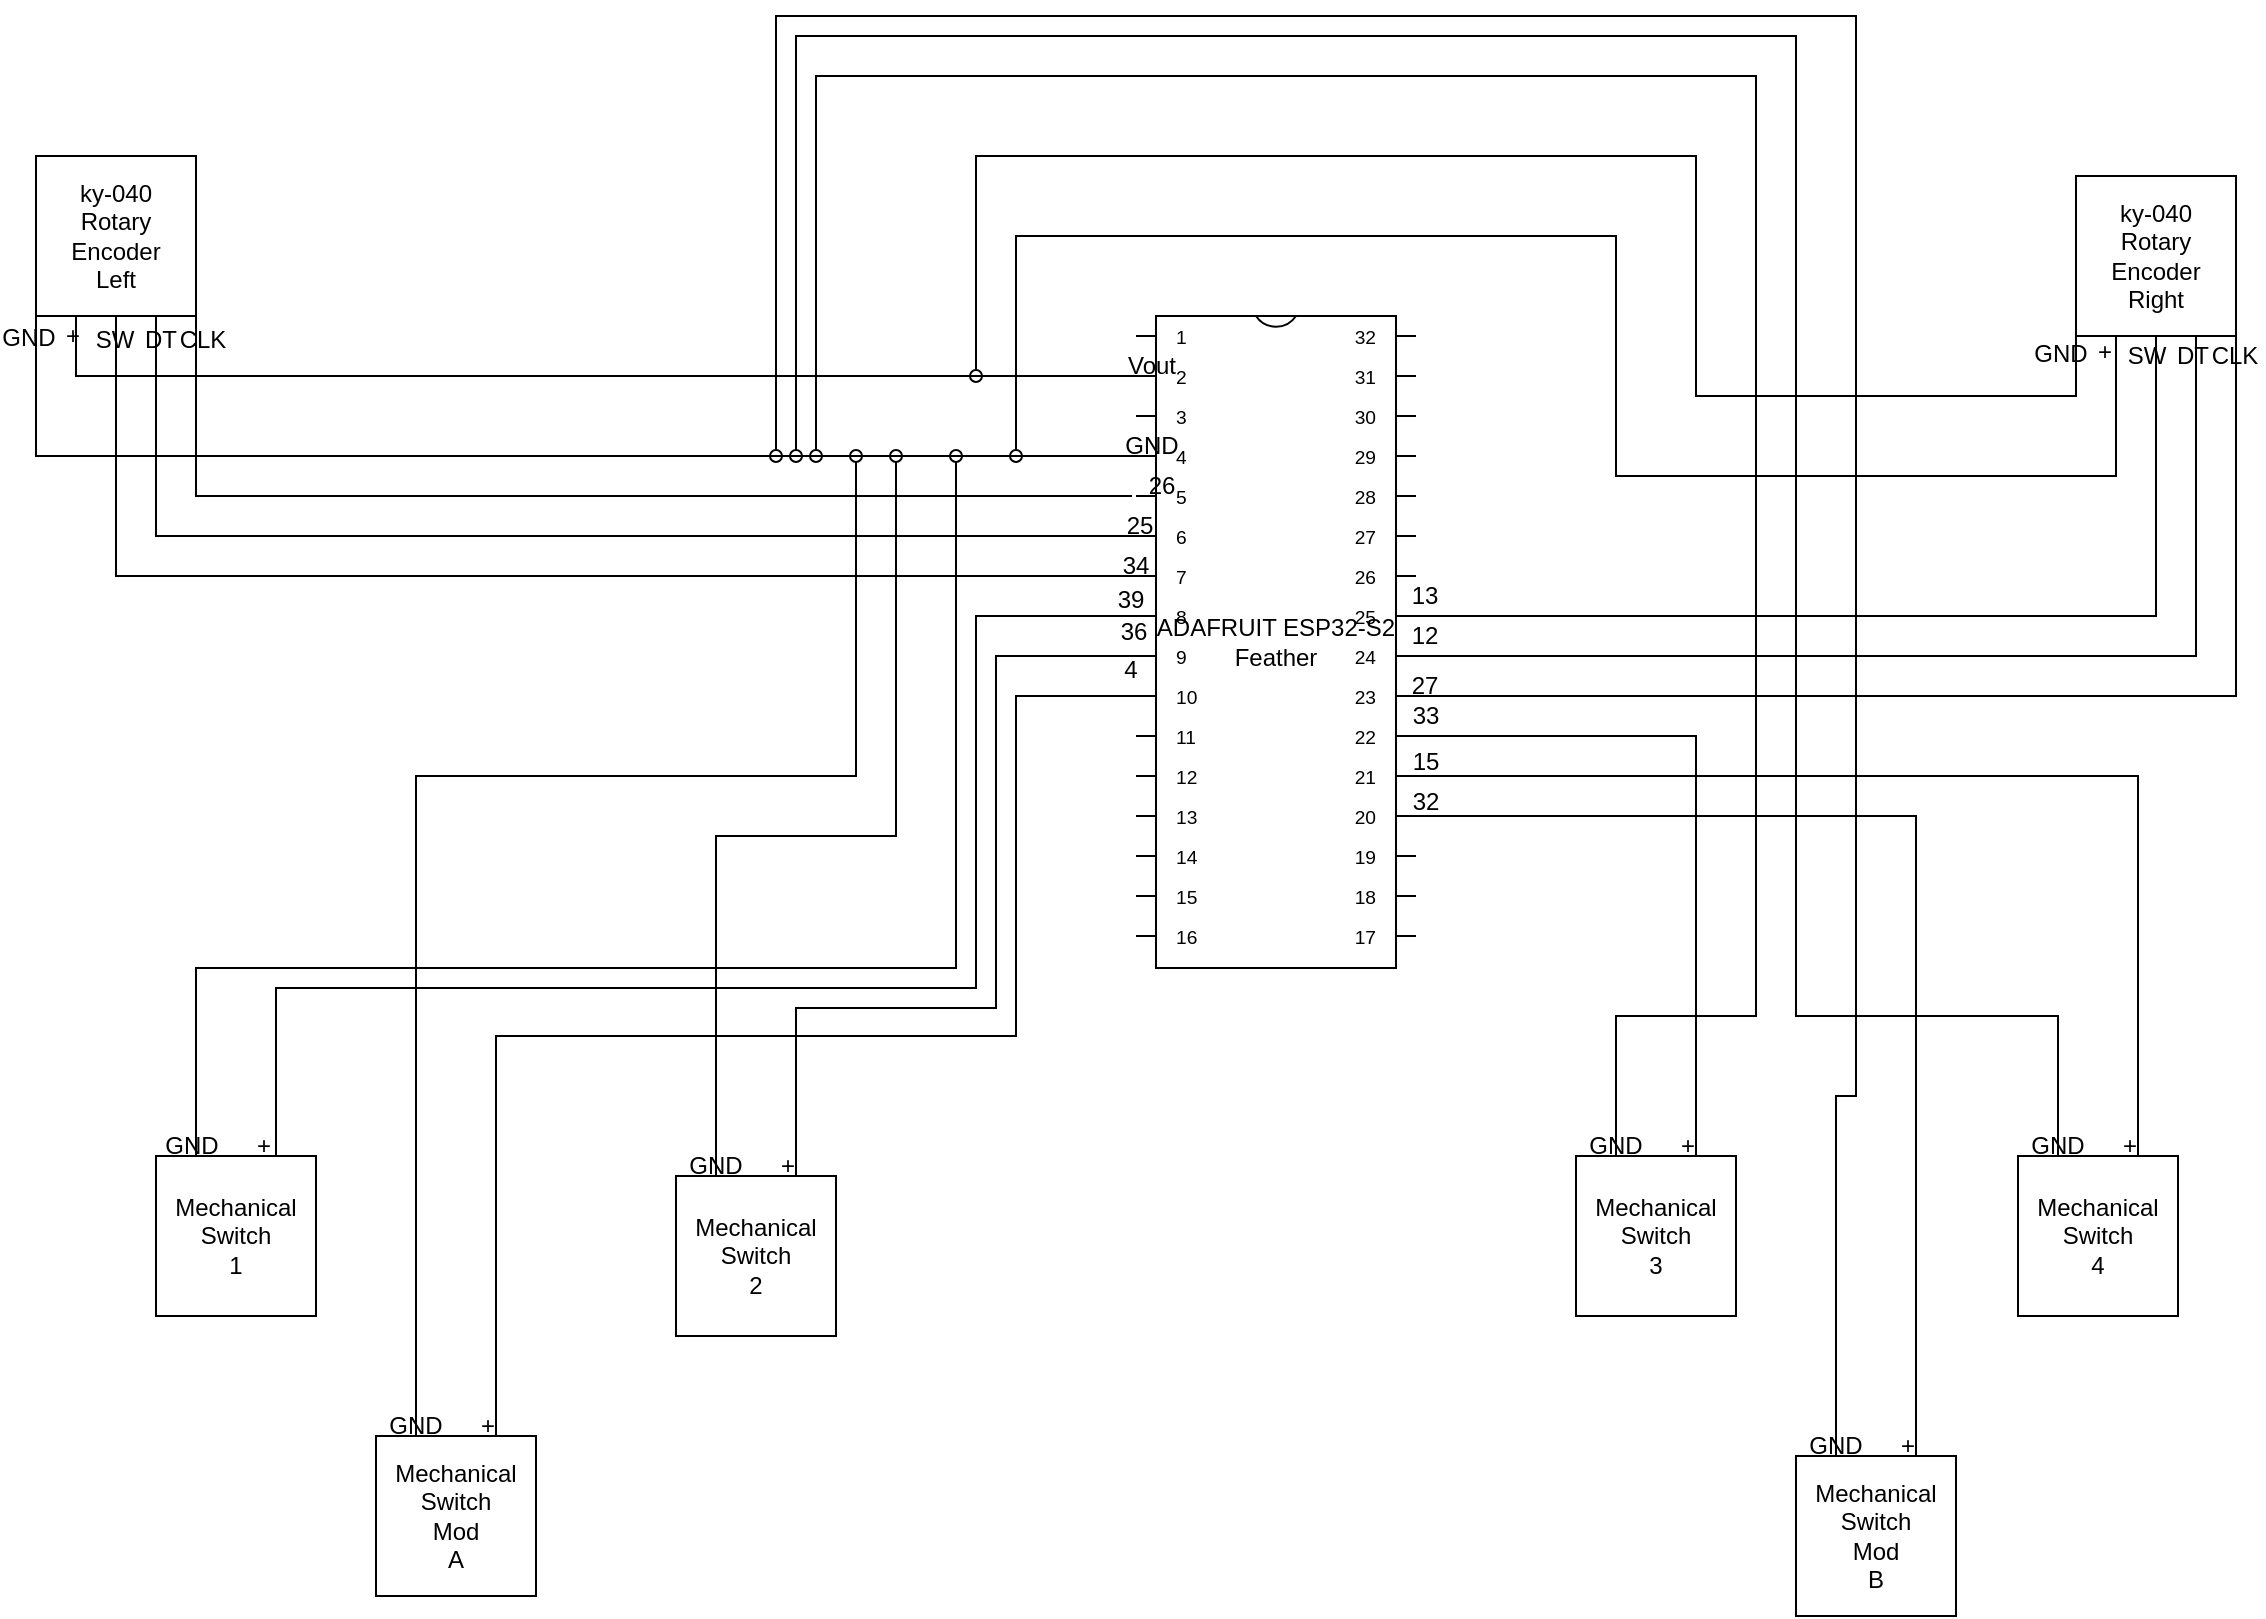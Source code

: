 <mxfile version="24.6.4" type="github">
  <diagram name="Page-1" id="7e0a89b8-554c-2b80-1dc8-d5c74ca68de4">
    <mxGraphModel dx="1760" dy="936" grid="1" gridSize="10" guides="1" tooltips="1" connect="1" arrows="1" fold="1" page="1" pageScale="1" pageWidth="1100" pageHeight="850" background="none" math="0" shadow="0">
      <root>
        <mxCell id="0" />
        <mxCell id="1" parent="0" />
        <mxCell id="AjUhY7sChXVOpZcCL1JK-31" style="edgeStyle=orthogonalEdgeStyle;rounded=0;orthogonalLoop=1;jettySize=auto;html=1;exitX=0;exitY=1;exitDx=0;exitDy=0;endArrow=none;endFill=0;entryX=1;entryY=0;entryDx=0;entryDy=0;" edge="1" parent="1" source="AjUhY7sChXVOpZcCL1JK-42" target="AjUhY7sChXVOpZcCL1JK-23">
          <mxGeometry relative="1" as="geometry">
            <mxPoint x="590" y="290" as="targetPoint" />
            <Array as="points">
              <mxPoint x="610" y="260" />
            </Array>
          </mxGeometry>
        </mxCell>
        <mxCell id="AjUhY7sChXVOpZcCL1JK-32" style="edgeStyle=orthogonalEdgeStyle;rounded=0;orthogonalLoop=1;jettySize=auto;html=1;exitX=0.5;exitY=1;exitDx=0;exitDy=0;endArrow=none;endFill=0;entryX=1;entryY=0.25;entryDx=0;entryDy=0;" edge="1" parent="1" source="AjUhY7sChXVOpZcCL1JK-44" target="AjUhY7sChXVOpZcCL1JK-23">
          <mxGeometry relative="1" as="geometry">
            <mxPoint x="610" y="250" as="targetPoint" />
            <Array as="points">
              <mxPoint x="590" y="280" />
            </Array>
          </mxGeometry>
        </mxCell>
        <mxCell id="AjUhY7sChXVOpZcCL1JK-33" style="edgeStyle=orthogonalEdgeStyle;rounded=0;orthogonalLoop=1;jettySize=auto;html=1;exitX=0.5;exitY=1;exitDx=0;exitDy=0;endArrow=none;endFill=0;entryX=1;entryY=0.5;entryDx=0;entryDy=0;" edge="1" parent="1" source="AjUhY7sChXVOpZcCL1JK-45" target="AjUhY7sChXVOpZcCL1JK-23">
          <mxGeometry relative="1" as="geometry">
            <mxPoint x="640" y="280" as="targetPoint" />
            <Array as="points">
              <mxPoint x="570" y="300" />
            </Array>
          </mxGeometry>
        </mxCell>
        <mxCell id="AjUhY7sChXVOpZcCL1JK-2" value="ADAFRUIT ESP32-S2 Feather" style="shadow=0;dashed=0;align=center;html=1;strokeWidth=1;shape=mxgraph.electrical.logic_gates.dual_inline_ic;labelNames=a,b,c,d,e,f,g,h,i,j,k,l,m,n,o,p,q,r,s,t;whiteSpace=wrap;movable=1;resizable=1;rotatable=1;deletable=1;editable=1;locked=0;connectable=1;" vertex="1" parent="1">
          <mxGeometry x="1080" y="170" width="140" height="326" as="geometry" />
        </mxCell>
        <mxCell id="AjUhY7sChXVOpZcCL1JK-10" value="ky-040&lt;br&gt;Rotary Encoder&lt;br&gt;Right" style="whiteSpace=wrap;html=1;aspect=fixed;direction=south;" vertex="1" parent="1">
          <mxGeometry x="1550" y="100" width="80" height="80" as="geometry" />
        </mxCell>
        <mxCell id="AjUhY7sChXVOpZcCL1JK-23" value="ky-040&lt;br&gt;Rotary Encoder&lt;br&gt;Left" style="whiteSpace=wrap;html=1;aspect=fixed;direction=south;" vertex="1" parent="1">
          <mxGeometry x="530" y="90" width="80" height="80" as="geometry" />
        </mxCell>
        <mxCell id="AjUhY7sChXVOpZcCL1JK-27" value="" style="endArrow=none;html=1;rounded=0;exitX=1;exitY=1;exitDx=0;exitDy=0;entryX=0;entryY=0;entryDx=0;entryDy=70;entryPerimeter=0;edgeStyle=orthogonalEdgeStyle;endFill=0;" edge="1" parent="1" source="AjUhY7sChXVOpZcCL1JK-23" target="AjUhY7sChXVOpZcCL1JK-2">
          <mxGeometry width="50" height="50" relative="1" as="geometry">
            <mxPoint x="700" y="340" as="sourcePoint" />
            <mxPoint x="750" y="290" as="targetPoint" />
            <Array as="points">
              <mxPoint x="530" y="240" />
            </Array>
          </mxGeometry>
        </mxCell>
        <mxCell id="AjUhY7sChXVOpZcCL1JK-29" value="" style="endArrow=none;html=1;rounded=0;exitX=1;exitY=0.75;exitDx=0;exitDy=0;entryX=0;entryY=0;entryDx=0;entryDy=30;entryPerimeter=0;edgeStyle=orthogonalEdgeStyle;endFill=0;" edge="1" parent="1" source="AjUhY7sChXVOpZcCL1JK-23" target="AjUhY7sChXVOpZcCL1JK-2">
          <mxGeometry width="50" height="50" relative="1" as="geometry">
            <mxPoint x="380" y="180" as="sourcePoint" />
            <mxPoint x="870" y="250" as="targetPoint" />
            <Array as="points">
              <mxPoint x="550" y="200" />
            </Array>
          </mxGeometry>
        </mxCell>
        <mxCell id="AjUhY7sChXVOpZcCL1JK-40" value="Vout" style="text;html=1;align=center;verticalAlign=middle;whiteSpace=wrap;rounded=0;" vertex="1" parent="1">
          <mxGeometry x="1078" y="190" width="20" height="10" as="geometry" />
        </mxCell>
        <mxCell id="AjUhY7sChXVOpZcCL1JK-41" value="GND" style="text;html=1;align=center;verticalAlign=middle;whiteSpace=wrap;rounded=0;" vertex="1" parent="1">
          <mxGeometry x="1068" y="230" width="40" height="10" as="geometry" />
        </mxCell>
        <mxCell id="AjUhY7sChXVOpZcCL1JK-42" value="26" style="text;html=1;align=center;verticalAlign=middle;whiteSpace=wrap;rounded=0;" vertex="1" parent="1">
          <mxGeometry x="1078" y="250" width="30" height="10" as="geometry" />
        </mxCell>
        <mxCell id="AjUhY7sChXVOpZcCL1JK-44" value="25" style="text;html=1;align=center;verticalAlign=middle;whiteSpace=wrap;rounded=0;" vertex="1" parent="1">
          <mxGeometry x="1067" y="270" width="30" height="10" as="geometry" />
        </mxCell>
        <mxCell id="AjUhY7sChXVOpZcCL1JK-45" value="34" style="text;html=1;align=center;verticalAlign=middle;whiteSpace=wrap;rounded=0;" vertex="1" parent="1">
          <mxGeometry x="1070" y="290" width="20" height="10" as="geometry" />
        </mxCell>
        <mxCell id="AjUhY7sChXVOpZcCL1JK-46" value="39" style="text;html=1;align=center;verticalAlign=middle;whiteSpace=wrap;rounded=0;" vertex="1" parent="1">
          <mxGeometry x="1063" y="305" width="29" height="13" as="geometry" />
        </mxCell>
        <mxCell id="AjUhY7sChXVOpZcCL1JK-47" value="36" style="text;html=1;align=center;verticalAlign=middle;whiteSpace=wrap;rounded=0;" vertex="1" parent="1">
          <mxGeometry x="1069" y="325" width="20" height="5" as="geometry" />
        </mxCell>
        <mxCell id="AjUhY7sChXVOpZcCL1JK-48" value="4" style="text;html=1;align=center;verticalAlign=middle;whiteSpace=wrap;rounded=0;" vertex="1" parent="1">
          <mxGeometry x="1068" y="343" width="19" height="8" as="geometry" />
        </mxCell>
        <mxCell id="AjUhY7sChXVOpZcCL1JK-50" value="13" style="text;html=1;align=center;verticalAlign=middle;whiteSpace=wrap;rounded=0;" vertex="1" parent="1">
          <mxGeometry x="1210" y="300" width="29" height="20" as="geometry" />
        </mxCell>
        <mxCell id="AjUhY7sChXVOpZcCL1JK-51" value="12" style="text;html=1;align=center;verticalAlign=middle;whiteSpace=wrap;rounded=0;" vertex="1" parent="1">
          <mxGeometry x="1210" y="320" width="29" height="20" as="geometry" />
        </mxCell>
        <mxCell id="AjUhY7sChXVOpZcCL1JK-52" value="27" style="text;html=1;align=center;verticalAlign=middle;whiteSpace=wrap;rounded=0;" vertex="1" parent="1">
          <mxGeometry x="1210" y="343" width="29" height="24" as="geometry" />
        </mxCell>
        <mxCell id="AjUhY7sChXVOpZcCL1JK-53" value="GND" style="text;html=1;align=center;verticalAlign=middle;whiteSpace=wrap;rounded=0;" vertex="1" parent="1">
          <mxGeometry x="1528" y="179" width="29" height="20" as="geometry" />
        </mxCell>
        <mxCell id="AjUhY7sChXVOpZcCL1JK-54" value="+" style="text;html=1;align=center;verticalAlign=middle;whiteSpace=wrap;rounded=0;" vertex="1" parent="1">
          <mxGeometry x="1550" y="178" width="29" height="20" as="geometry" />
        </mxCell>
        <mxCell id="AjUhY7sChXVOpZcCL1JK-55" value="SW" style="text;html=1;align=center;verticalAlign=middle;whiteSpace=wrap;rounded=0;" vertex="1" parent="1">
          <mxGeometry x="1571" y="180" width="29" height="20" as="geometry" />
        </mxCell>
        <mxCell id="AjUhY7sChXVOpZcCL1JK-57" value="DT" style="text;html=1;align=center;verticalAlign=middle;whiteSpace=wrap;rounded=0;" vertex="1" parent="1">
          <mxGeometry x="1594" y="180" width="29" height="20" as="geometry" />
        </mxCell>
        <mxCell id="AjUhY7sChXVOpZcCL1JK-59" value="" style="endArrow=none;html=1;rounded=0;entryX=1;entryY=1;entryDx=0;entryDy=0;edgeStyle=orthogonalEdgeStyle;endFill=0;startArrow=oval;startFill=0;" edge="1" parent="1" target="AjUhY7sChXVOpZcCL1JK-10">
          <mxGeometry width="50" height="50" relative="1" as="geometry">
            <mxPoint x="1000" y="200" as="sourcePoint" />
            <mxPoint x="1530" y="90" as="targetPoint" />
            <Array as="points">
              <mxPoint x="1000" y="90" />
              <mxPoint x="1360" y="90" />
              <mxPoint x="1360" y="210" />
              <mxPoint x="1550" y="210" />
            </Array>
          </mxGeometry>
        </mxCell>
        <mxCell id="AjUhY7sChXVOpZcCL1JK-60" value="" style="endArrow=none;html=1;rounded=0;entryX=1;entryY=0.75;entryDx=0;entryDy=0;edgeStyle=orthogonalEdgeStyle;endFill=0;startArrow=oval;startFill=0;" edge="1" parent="1" target="AjUhY7sChXVOpZcCL1JK-10">
          <mxGeometry width="50" height="50" relative="1" as="geometry">
            <mxPoint x="1020" y="240" as="sourcePoint" />
            <mxPoint x="1570" y="220" as="targetPoint" />
            <Array as="points">
              <mxPoint x="1020" y="130" />
              <mxPoint x="1320" y="130" />
              <mxPoint x="1320" y="250" />
              <mxPoint x="1570" y="250" />
            </Array>
          </mxGeometry>
        </mxCell>
        <mxCell id="AjUhY7sChXVOpZcCL1JK-61" value="" style="endArrow=none;html=1;rounded=0;entryX=1;entryY=0.5;entryDx=0;entryDy=0;edgeStyle=orthogonalEdgeStyle;endFill=0;exitX=1;exitY=0;exitDx=0;exitDy=150;exitPerimeter=0;" edge="1" parent="1" source="AjUhY7sChXVOpZcCL1JK-2" target="AjUhY7sChXVOpZcCL1JK-10">
          <mxGeometry width="50" height="50" relative="1" as="geometry">
            <mxPoint x="1290" y="370" as="sourcePoint" />
            <mxPoint x="1809.5" y="335" as="targetPoint" />
            <Array as="points">
              <mxPoint x="1590" y="320" />
            </Array>
          </mxGeometry>
        </mxCell>
        <mxCell id="AjUhY7sChXVOpZcCL1JK-63" value="" style="endArrow=none;html=1;rounded=0;entryX=1;entryY=0.25;entryDx=0;entryDy=0;edgeStyle=orthogonalEdgeStyle;endFill=0;exitX=1;exitY=0;exitDx=0;exitDy=170;exitPerimeter=0;" edge="1" parent="1" source="AjUhY7sChXVOpZcCL1JK-2" target="AjUhY7sChXVOpZcCL1JK-10">
          <mxGeometry width="50" height="50" relative="1" as="geometry">
            <mxPoint x="1230" y="330" as="sourcePoint" />
            <mxPoint x="1600" y="190" as="targetPoint" />
            <Array as="points">
              <mxPoint x="1610" y="340" />
            </Array>
          </mxGeometry>
        </mxCell>
        <mxCell id="AjUhY7sChXVOpZcCL1JK-65" value="Mechanical Switch&lt;br&gt;1" style="whiteSpace=wrap;html=1;aspect=fixed;direction=south;" vertex="1" parent="1">
          <mxGeometry x="590" y="590" width="80" height="80" as="geometry" />
        </mxCell>
        <mxCell id="AjUhY7sChXVOpZcCL1JK-66" value="Mechanical Switch&lt;br&gt;2" style="whiteSpace=wrap;html=1;aspect=fixed;direction=south;" vertex="1" parent="1">
          <mxGeometry x="850" y="600" width="80" height="80" as="geometry" />
        </mxCell>
        <mxCell id="AjUhY7sChXVOpZcCL1JK-67" value="Mechanical Switch&lt;br&gt;3" style="whiteSpace=wrap;html=1;aspect=fixed;direction=south;" vertex="1" parent="1">
          <mxGeometry x="1300" y="590" width="80" height="80" as="geometry" />
        </mxCell>
        <mxCell id="AjUhY7sChXVOpZcCL1JK-68" value="Mechanical Switch&lt;br&gt;4" style="whiteSpace=wrap;html=1;aspect=fixed;direction=south;" vertex="1" parent="1">
          <mxGeometry x="1521" y="590" width="80" height="80" as="geometry" />
        </mxCell>
        <mxCell id="AjUhY7sChXVOpZcCL1JK-69" value="Mechanical Switch&lt;div&gt;Mod&lt;br&gt;A&lt;/div&gt;" style="whiteSpace=wrap;html=1;aspect=fixed;direction=south;" vertex="1" parent="1">
          <mxGeometry x="700" y="730" width="80" height="80" as="geometry" />
        </mxCell>
        <mxCell id="AjUhY7sChXVOpZcCL1JK-70" value="Mechanical Switch&lt;br&gt;Mod&lt;br&gt;B" style="whiteSpace=wrap;html=1;aspect=fixed;direction=south;" vertex="1" parent="1">
          <mxGeometry x="1410" y="740" width="80" height="80" as="geometry" />
        </mxCell>
        <mxCell id="AjUhY7sChXVOpZcCL1JK-71" value="" style="endArrow=none;html=1;rounded=0;entryX=0;entryY=0.75;entryDx=0;entryDy=0;edgeStyle=orthogonalEdgeStyle;endFill=0;startArrow=oval;startFill=0;" edge="1" parent="1" target="AjUhY7sChXVOpZcCL1JK-65">
          <mxGeometry width="50" height="50" relative="1" as="geometry">
            <mxPoint x="990" y="240" as="sourcePoint" />
            <mxPoint x="1130" y="465.94" as="targetPoint" />
            <Array as="points">
              <mxPoint x="990" y="496" />
              <mxPoint x="610" y="496" />
            </Array>
          </mxGeometry>
        </mxCell>
        <mxCell id="AjUhY7sChXVOpZcCL1JK-72" value="" style="endArrow=none;html=1;rounded=0;entryX=0;entryY=0.25;entryDx=0;entryDy=0;edgeStyle=orthogonalEdgeStyle;endFill=0;startArrow=none;startFill=0;exitX=0;exitY=0;exitDx=0;exitDy=150;exitPerimeter=0;" edge="1" parent="1" source="AjUhY7sChXVOpZcCL1JK-2" target="AjUhY7sChXVOpZcCL1JK-65">
          <mxGeometry width="50" height="50" relative="1" as="geometry">
            <mxPoint x="1050" y="380" as="sourcePoint" />
            <mxPoint x="620" y="600" as="targetPoint" />
            <Array as="points">
              <mxPoint x="1000" y="320" />
              <mxPoint x="1000" y="506" />
              <mxPoint x="650" y="506" />
            </Array>
          </mxGeometry>
        </mxCell>
        <mxCell id="AjUhY7sChXVOpZcCL1JK-73" value="" style="endArrow=none;html=1;rounded=0;edgeStyle=orthogonalEdgeStyle;endFill=0;startArrow=oval;startFill=0;entryX=0;entryY=0.75;entryDx=0;entryDy=0;" edge="1" parent="1" target="AjUhY7sChXVOpZcCL1JK-66">
          <mxGeometry width="50" height="50" relative="1" as="geometry">
            <mxPoint x="960" y="240" as="sourcePoint" />
            <mxPoint x="940" y="570" as="targetPoint" />
            <Array as="points">
              <mxPoint x="960" y="430" />
              <mxPoint x="870" y="430" />
            </Array>
          </mxGeometry>
        </mxCell>
        <mxCell id="AjUhY7sChXVOpZcCL1JK-75" value="" style="endArrow=none;html=1;rounded=0;entryX=0;entryY=0.25;entryDx=0;entryDy=0;edgeStyle=orthogonalEdgeStyle;endFill=0;startArrow=none;startFill=0;exitX=0;exitY=0;exitDx=0;exitDy=170;exitPerimeter=0;" edge="1" parent="1" source="AjUhY7sChXVOpZcCL1JK-2" target="AjUhY7sChXVOpZcCL1JK-66">
          <mxGeometry width="50" height="50" relative="1" as="geometry">
            <mxPoint x="1060" y="360" as="sourcePoint" />
            <mxPoint x="660" y="600" as="targetPoint" />
            <Array as="points">
              <mxPoint x="1010" y="340" />
              <mxPoint x="1010" y="516" />
              <mxPoint x="910" y="516" />
            </Array>
          </mxGeometry>
        </mxCell>
        <mxCell id="AjUhY7sChXVOpZcCL1JK-76" value="" style="endArrow=none;html=1;rounded=0;entryX=0;entryY=0.75;entryDx=0;entryDy=0;edgeStyle=orthogonalEdgeStyle;endFill=0;startArrow=oval;startFill=0;" edge="1" parent="1" target="AjUhY7sChXVOpZcCL1JK-69">
          <mxGeometry width="50" height="50" relative="1" as="geometry">
            <mxPoint x="940" y="240" as="sourcePoint" />
            <mxPoint x="620" y="600" as="targetPoint" />
            <Array as="points">
              <mxPoint x="940" y="400" />
              <mxPoint x="720" y="400" />
            </Array>
          </mxGeometry>
        </mxCell>
        <mxCell id="AjUhY7sChXVOpZcCL1JK-77" value="" style="endArrow=none;html=1;rounded=0;entryX=0;entryY=0.25;entryDx=0;entryDy=0;edgeStyle=orthogonalEdgeStyle;endFill=0;startArrow=none;startFill=0;exitX=0;exitY=0;exitDx=0;exitDy=190;exitPerimeter=0;" edge="1" parent="1" source="AjUhY7sChXVOpZcCL1JK-2" target="AjUhY7sChXVOpZcCL1JK-69">
          <mxGeometry width="50" height="50" relative="1" as="geometry">
            <mxPoint x="1060" y="360" as="sourcePoint" />
            <mxPoint x="660" y="600" as="targetPoint" />
            <Array as="points">
              <mxPoint x="1020" y="360" />
              <mxPoint x="1020" y="530" />
              <mxPoint x="760" y="530" />
            </Array>
          </mxGeometry>
        </mxCell>
        <mxCell id="AjUhY7sChXVOpZcCL1JK-78" value="" style="endArrow=none;html=1;rounded=0;entryX=0;entryY=0.75;entryDx=0;entryDy=0;edgeStyle=orthogonalEdgeStyle;endFill=0;startArrow=oval;startFill=0;" edge="1" parent="1" target="AjUhY7sChXVOpZcCL1JK-67">
          <mxGeometry width="50" height="50" relative="1" as="geometry">
            <mxPoint x="920" y="240" as="sourcePoint" />
            <mxPoint x="620" y="600" as="targetPoint" />
            <Array as="points">
              <mxPoint x="920" y="50" />
              <mxPoint x="1390" y="50" />
              <mxPoint x="1390" y="520" />
              <mxPoint x="1320" y="520" />
            </Array>
          </mxGeometry>
        </mxCell>
        <mxCell id="AjUhY7sChXVOpZcCL1JK-79" value="" style="endArrow=none;html=1;rounded=0;entryX=0;entryY=0.75;entryDx=0;entryDy=0;edgeStyle=orthogonalEdgeStyle;endFill=0;startArrow=oval;startFill=0;" edge="1" parent="1" target="AjUhY7sChXVOpZcCL1JK-68">
          <mxGeometry width="50" height="50" relative="1" as="geometry">
            <mxPoint x="910" y="240" as="sourcePoint" />
            <mxPoint x="1330" y="600" as="targetPoint" />
            <Array as="points">
              <mxPoint x="910" y="30" />
              <mxPoint x="1410" y="30" />
              <mxPoint x="1410" y="520" />
              <mxPoint x="1541" y="520" />
            </Array>
          </mxGeometry>
        </mxCell>
        <mxCell id="AjUhY7sChXVOpZcCL1JK-80" value="" style="endArrow=none;html=1;rounded=0;entryX=0;entryY=0.75;entryDx=0;entryDy=0;edgeStyle=orthogonalEdgeStyle;endFill=0;startArrow=oval;startFill=0;" edge="1" parent="1" target="AjUhY7sChXVOpZcCL1JK-70">
          <mxGeometry width="50" height="50" relative="1" as="geometry">
            <mxPoint x="900" y="240" as="sourcePoint" />
            <mxPoint x="1551" y="600" as="targetPoint" />
            <Array as="points">
              <mxPoint x="900" y="20" />
              <mxPoint x="1440" y="20" />
              <mxPoint x="1440" y="560" />
              <mxPoint x="1430" y="560" />
            </Array>
          </mxGeometry>
        </mxCell>
        <mxCell id="AjUhY7sChXVOpZcCL1JK-81" value="" style="endArrow=none;html=1;rounded=0;entryX=0;entryY=0.25;entryDx=0;entryDy=0;edgeStyle=orthogonalEdgeStyle;endFill=0;exitX=1;exitY=0;exitDx=0;exitDy=210;exitPerimeter=0;" edge="1" parent="1" source="AjUhY7sChXVOpZcCL1JK-2" target="AjUhY7sChXVOpZcCL1JK-67">
          <mxGeometry width="50" height="50" relative="1" as="geometry">
            <mxPoint x="1230" y="370" as="sourcePoint" />
            <mxPoint x="1640" y="190" as="targetPoint" />
            <Array as="points">
              <mxPoint x="1360" y="380" />
            </Array>
          </mxGeometry>
        </mxCell>
        <mxCell id="AjUhY7sChXVOpZcCL1JK-82" value="" style="endArrow=none;html=1;rounded=0;entryX=0;entryY=0.25;entryDx=0;entryDy=0;edgeStyle=orthogonalEdgeStyle;endFill=0;exitX=1;exitY=0;exitDx=0;exitDy=230;exitPerimeter=0;" edge="1" parent="1" source="AjUhY7sChXVOpZcCL1JK-2" target="AjUhY7sChXVOpZcCL1JK-68">
          <mxGeometry width="50" height="50" relative="1" as="geometry">
            <mxPoint x="1230" y="390" as="sourcePoint" />
            <mxPoint x="1370" y="600" as="targetPoint" />
            <Array as="points">
              <mxPoint x="1581" y="400" />
            </Array>
          </mxGeometry>
        </mxCell>
        <mxCell id="AjUhY7sChXVOpZcCL1JK-83" value="" style="endArrow=none;html=1;rounded=0;entryX=0;entryY=0.25;entryDx=0;entryDy=0;edgeStyle=orthogonalEdgeStyle;endFill=0;exitX=1;exitY=0;exitDx=0;exitDy=250;exitPerimeter=0;" edge="1" parent="1" source="AjUhY7sChXVOpZcCL1JK-2" target="AjUhY7sChXVOpZcCL1JK-70">
          <mxGeometry width="50" height="50" relative="1" as="geometry">
            <mxPoint x="1230" y="410" as="sourcePoint" />
            <mxPoint x="1591" y="600" as="targetPoint" />
            <Array as="points">
              <mxPoint x="1470" y="420" />
            </Array>
          </mxGeometry>
        </mxCell>
        <mxCell id="AjUhY7sChXVOpZcCL1JK-85" value="33" style="text;html=1;align=center;verticalAlign=middle;whiteSpace=wrap;rounded=0;" vertex="1" parent="1">
          <mxGeometry x="1214.5" y="367" width="20" height="5" as="geometry" />
        </mxCell>
        <mxCell id="AjUhY7sChXVOpZcCL1JK-86" value="15" style="text;html=1;align=center;verticalAlign=middle;whiteSpace=wrap;rounded=0;" vertex="1" parent="1">
          <mxGeometry x="1214.5" y="390" width="20" height="5" as="geometry" />
        </mxCell>
        <mxCell id="AjUhY7sChXVOpZcCL1JK-87" value="32" style="text;html=1;align=center;verticalAlign=middle;whiteSpace=wrap;rounded=0;" vertex="1" parent="1">
          <mxGeometry x="1214.5" y="410" width="20" height="5" as="geometry" />
        </mxCell>
        <mxCell id="AjUhY7sChXVOpZcCL1JK-88" value="" style="endArrow=none;html=1;rounded=0;entryX=1;entryY=0;entryDx=0;entryDy=0;edgeStyle=orthogonalEdgeStyle;endFill=0;exitX=1;exitY=0;exitDx=0;exitDy=190;exitPerimeter=0;" edge="1" parent="1" source="AjUhY7sChXVOpZcCL1JK-2" target="AjUhY7sChXVOpZcCL1JK-10">
          <mxGeometry width="50" height="50" relative="1" as="geometry">
            <mxPoint x="1220" y="360" as="sourcePoint" />
            <mxPoint x="1630" y="180" as="targetPoint" />
            <Array as="points">
              <mxPoint x="1630" y="360" />
            </Array>
          </mxGeometry>
        </mxCell>
        <mxCell id="AjUhY7sChXVOpZcCL1JK-58" value="CLK" style="text;html=1;align=center;verticalAlign=middle;whiteSpace=wrap;rounded=0;" vertex="1" parent="1">
          <mxGeometry x="1615" y="180" width="29" height="20" as="geometry" />
        </mxCell>
        <mxCell id="AjUhY7sChXVOpZcCL1JK-89" value="GND" style="text;html=1;align=center;verticalAlign=middle;whiteSpace=wrap;rounded=0;" vertex="1" parent="1">
          <mxGeometry x="512" y="171" width="29" height="20" as="geometry" />
        </mxCell>
        <mxCell id="AjUhY7sChXVOpZcCL1JK-90" value="+" style="text;html=1;align=center;verticalAlign=middle;whiteSpace=wrap;rounded=0;" vertex="1" parent="1">
          <mxGeometry x="534" y="170" width="29" height="20" as="geometry" />
        </mxCell>
        <mxCell id="AjUhY7sChXVOpZcCL1JK-91" value="SW" style="text;html=1;align=center;verticalAlign=middle;whiteSpace=wrap;rounded=0;" vertex="1" parent="1">
          <mxGeometry x="555" y="172" width="29" height="20" as="geometry" />
        </mxCell>
        <mxCell id="AjUhY7sChXVOpZcCL1JK-92" value="DT" style="text;html=1;align=center;verticalAlign=middle;whiteSpace=wrap;rounded=0;" vertex="1" parent="1">
          <mxGeometry x="578" y="172" width="29" height="20" as="geometry" />
        </mxCell>
        <mxCell id="AjUhY7sChXVOpZcCL1JK-93" value="CLK" style="text;html=1;align=center;verticalAlign=middle;whiteSpace=wrap;rounded=0;" vertex="1" parent="1">
          <mxGeometry x="599" y="172" width="29" height="20" as="geometry" />
        </mxCell>
        <mxCell id="AjUhY7sChXVOpZcCL1JK-94" value="GND" style="text;html=1;align=center;verticalAlign=middle;whiteSpace=wrap;rounded=0;" vertex="1" parent="1">
          <mxGeometry x="588" y="580" width="40" height="10" as="geometry" />
        </mxCell>
        <mxCell id="AjUhY7sChXVOpZcCL1JK-95" value="+" style="text;html=1;align=center;verticalAlign=middle;whiteSpace=wrap;rounded=0;" vertex="1" parent="1">
          <mxGeometry x="624" y="580" width="40" height="10" as="geometry" />
        </mxCell>
        <mxCell id="AjUhY7sChXVOpZcCL1JK-96" value="GND" style="text;html=1;align=center;verticalAlign=middle;whiteSpace=wrap;rounded=0;" vertex="1" parent="1">
          <mxGeometry x="850" y="590" width="40" height="10" as="geometry" />
        </mxCell>
        <mxCell id="AjUhY7sChXVOpZcCL1JK-97" value="+" style="text;html=1;align=center;verticalAlign=middle;whiteSpace=wrap;rounded=0;" vertex="1" parent="1">
          <mxGeometry x="886" y="590" width="40" height="10" as="geometry" />
        </mxCell>
        <mxCell id="AjUhY7sChXVOpZcCL1JK-98" value="GND" style="text;html=1;align=center;verticalAlign=middle;whiteSpace=wrap;rounded=0;" vertex="1" parent="1">
          <mxGeometry x="700" y="720" width="40" height="10" as="geometry" />
        </mxCell>
        <mxCell id="AjUhY7sChXVOpZcCL1JK-99" value="+" style="text;html=1;align=center;verticalAlign=middle;whiteSpace=wrap;rounded=0;" vertex="1" parent="1">
          <mxGeometry x="736" y="720" width="40" height="10" as="geometry" />
        </mxCell>
        <mxCell id="AjUhY7sChXVOpZcCL1JK-100" value="GND" style="text;html=1;align=center;verticalAlign=middle;whiteSpace=wrap;rounded=0;" vertex="1" parent="1">
          <mxGeometry x="1300" y="580" width="40" height="10" as="geometry" />
        </mxCell>
        <mxCell id="AjUhY7sChXVOpZcCL1JK-101" value="+" style="text;html=1;align=center;verticalAlign=middle;whiteSpace=wrap;rounded=0;" vertex="1" parent="1">
          <mxGeometry x="1336" y="580" width="40" height="10" as="geometry" />
        </mxCell>
        <mxCell id="AjUhY7sChXVOpZcCL1JK-102" value="GND" style="text;html=1;align=center;verticalAlign=middle;whiteSpace=wrap;rounded=0;" vertex="1" parent="1">
          <mxGeometry x="1410" y="730" width="40" height="10" as="geometry" />
        </mxCell>
        <mxCell id="AjUhY7sChXVOpZcCL1JK-103" value="+" style="text;html=1;align=center;verticalAlign=middle;whiteSpace=wrap;rounded=0;" vertex="1" parent="1">
          <mxGeometry x="1446" y="730" width="40" height="10" as="geometry" />
        </mxCell>
        <mxCell id="AjUhY7sChXVOpZcCL1JK-104" value="GND" style="text;html=1;align=center;verticalAlign=middle;whiteSpace=wrap;rounded=0;" vertex="1" parent="1">
          <mxGeometry x="1521" y="580" width="40" height="10" as="geometry" />
        </mxCell>
        <mxCell id="AjUhY7sChXVOpZcCL1JK-105" value="+" style="text;html=1;align=center;verticalAlign=middle;whiteSpace=wrap;rounded=0;" vertex="1" parent="1">
          <mxGeometry x="1557" y="580" width="40" height="10" as="geometry" />
        </mxCell>
      </root>
    </mxGraphModel>
  </diagram>
</mxfile>
